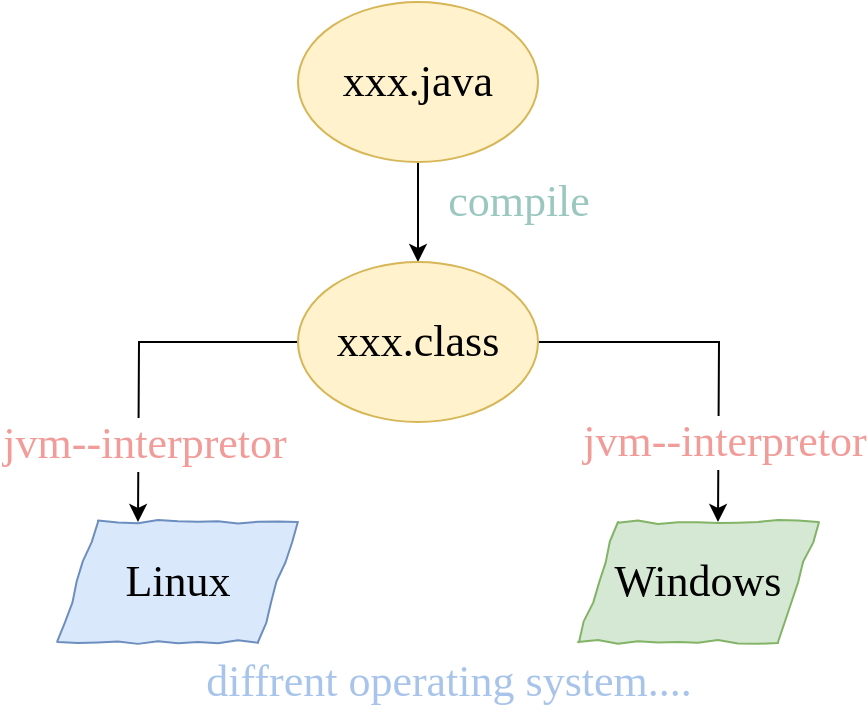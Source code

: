 <mxfile version="20.8.3" type="device"><diagram id="6GFVXKXvCPs8NF9xIO3i" name="第 1 页"><mxGraphModel dx="954" dy="627" grid="1" gridSize="10" guides="1" tooltips="1" connect="1" arrows="1" fold="1" page="1" pageScale="1" pageWidth="1600" pageHeight="900" math="0" shadow="0"><root><mxCell id="0"/><mxCell id="1" parent="0"/><mxCell id="b_KRbz9yjChSJchojpVE-3" value="" style="edgeStyle=orthogonalEdgeStyle;rounded=0;orthogonalLoop=1;jettySize=auto;html=1;fontFamily=Comic Sans MS;fontSize=22;" edge="1" parent="1" source="b_KRbz9yjChSJchojpVE-1" target="b_KRbz9yjChSJchojpVE-2"><mxGeometry relative="1" as="geometry"/></mxCell><mxCell id="b_KRbz9yjChSJchojpVE-1" value="&lt;font style=&quot;font-size: 22px;&quot;&gt;xxx.java&lt;/font&gt;" style="ellipse;whiteSpace=wrap;html=1;comic=1;fontFamily=Comic Sans MS;fillColor=#fff2cc;strokeColor=#d6b656;" vertex="1" parent="1"><mxGeometry x="360" y="60" width="120" height="80" as="geometry"/></mxCell><mxCell id="b_KRbz9yjChSJchojpVE-5" style="edgeStyle=orthogonalEdgeStyle;rounded=0;orthogonalLoop=1;jettySize=auto;html=1;exitX=0;exitY=0.5;exitDx=0;exitDy=0;fontFamily=Comic Sans MS;fontSize=22;" edge="1" parent="1" source="b_KRbz9yjChSJchojpVE-2"><mxGeometry relative="1" as="geometry"><mxPoint x="280" y="320" as="targetPoint"/></mxGeometry></mxCell><mxCell id="b_KRbz9yjChSJchojpVE-14" value="jvm--interpretor" style="edgeLabel;html=1;align=center;verticalAlign=middle;resizable=0;points=[];fontSize=22;fontFamily=Comic Sans MS;fontColor=#F19C99;" vertex="1" connectable="0" parent="b_KRbz9yjChSJchojpVE-5"><mxGeometry x="0.31" y="2" relative="1" as="geometry"><mxPoint y="19" as="offset"/></mxGeometry></mxCell><mxCell id="b_KRbz9yjChSJchojpVE-6" style="edgeStyle=orthogonalEdgeStyle;rounded=0;orthogonalLoop=1;jettySize=auto;html=1;exitX=1;exitY=0.5;exitDx=0;exitDy=0;fontFamily=Comic Sans MS;fontSize=22;" edge="1" parent="1" source="b_KRbz9yjChSJchojpVE-2"><mxGeometry relative="1" as="geometry"><mxPoint x="570" y="320" as="targetPoint"/></mxGeometry></mxCell><mxCell id="b_KRbz9yjChSJchojpVE-15" value="jvm--interpretor" style="edgeLabel;html=1;align=center;verticalAlign=middle;resizable=0;points=[];fontSize=22;fontFamily=Comic Sans MS;fontColor=#F19C99;" vertex="1" connectable="0" parent="b_KRbz9yjChSJchojpVE-6"><mxGeometry x="0.37" y="2" relative="1" as="geometry"><mxPoint y="17" as="offset"/></mxGeometry></mxCell><mxCell id="b_KRbz9yjChSJchojpVE-2" value="&lt;span style=&quot;font-size: 22px;&quot;&gt;xxx.class&lt;/span&gt;" style="ellipse;whiteSpace=wrap;html=1;comic=1;fontFamily=Comic Sans MS;fillColor=#fff2cc;strokeColor=#d6b656;" vertex="1" parent="1"><mxGeometry x="360" y="190" width="120" height="80" as="geometry"/></mxCell><mxCell id="b_KRbz9yjChSJchojpVE-4" value="&lt;font color=&quot;#9ac7bf&quot;&gt;compile&lt;/font&gt;" style="text;html=1;align=center;verticalAlign=middle;resizable=0;points=[];autosize=1;strokeColor=none;fillColor=none;fontSize=22;fontFamily=Comic Sans MS;" vertex="1" parent="1"><mxGeometry x="420" y="140" width="100" height="40" as="geometry"/></mxCell><mxCell id="b_KRbz9yjChSJchojpVE-7" value="Linux" style="shape=parallelogram;perimeter=parallelogramPerimeter;whiteSpace=wrap;html=1;fixedSize=1;comic=1;fontFamily=Comic Sans MS;fontSize=22;fillColor=#dae8fc;strokeColor=#6c8ebf;" vertex="1" parent="1"><mxGeometry x="240" y="320" width="120" height="60" as="geometry"/></mxCell><mxCell id="b_KRbz9yjChSJchojpVE-9" value="Windows" style="shape=parallelogram;perimeter=parallelogramPerimeter;whiteSpace=wrap;html=1;fixedSize=1;comic=1;fontFamily=Comic Sans MS;fontSize=22;fillColor=#d5e8d4;strokeColor=#82b366;" vertex="1" parent="1"><mxGeometry x="500" y="320" width="120" height="60" as="geometry"/></mxCell><mxCell id="b_KRbz9yjChSJchojpVE-13" value="diffrent operating system...." style="text;html=1;align=center;verticalAlign=middle;resizable=0;points=[];autosize=1;strokeColor=none;fillColor=none;fontSize=22;fontFamily=Comic Sans MS;fontColor=#A9C4EB;" vertex="1" parent="1"><mxGeometry x="280" y="380" width="310" height="40" as="geometry"/></mxCell></root></mxGraphModel></diagram></mxfile>
